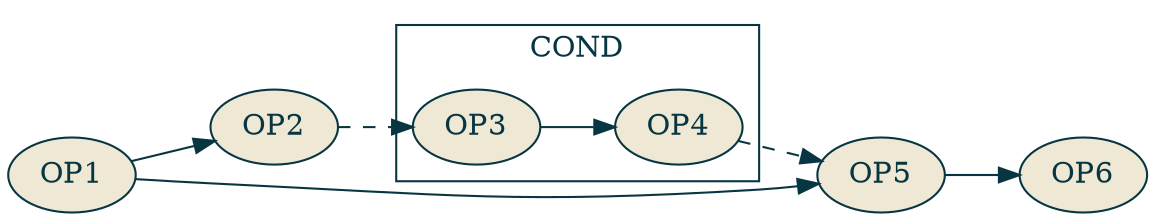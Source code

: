 digraph graph_if {
  rankdir="LR";
  bgcolor="transparent";
  OP1 [style="filled" color="#073642" fillcolor="#eee8d5" fontcolor="#073642"];
  OP2 [style="filled" color="#073642" fillcolor="#eee8d5" fontcolor="#073642"];
  OP3 [style="filled" color="#073642" fillcolor="#eee8d5" fontcolor="#073642"];
  OP4 [style="filled" color="#073642" fillcolor="#eee8d5" fontcolor="#073642"];
  OP5 [style="filled" color="#073642" fillcolor="#eee8d5" fontcolor="#073642"];
  OP6 [style="filled" color="#073642" fillcolor="#eee8d5" fontcolor="#073642"];
  subgraph clusterCOND {
    label="COND";
    color="#073642";
    fontcolor="#073642";
    OP3 -> OP4 [color="#073642"];
  }
  OP1 -> OP2 [color="#073642"];
  OP2 -> OP3 [style="dashed" color="#073642"];
  OP1 -> OP5 [color="#073642"];
  OP4 -> OP5 [style="dashed" color="#073642"];
  OP5 -> OP6 [color="#073642"];
}
